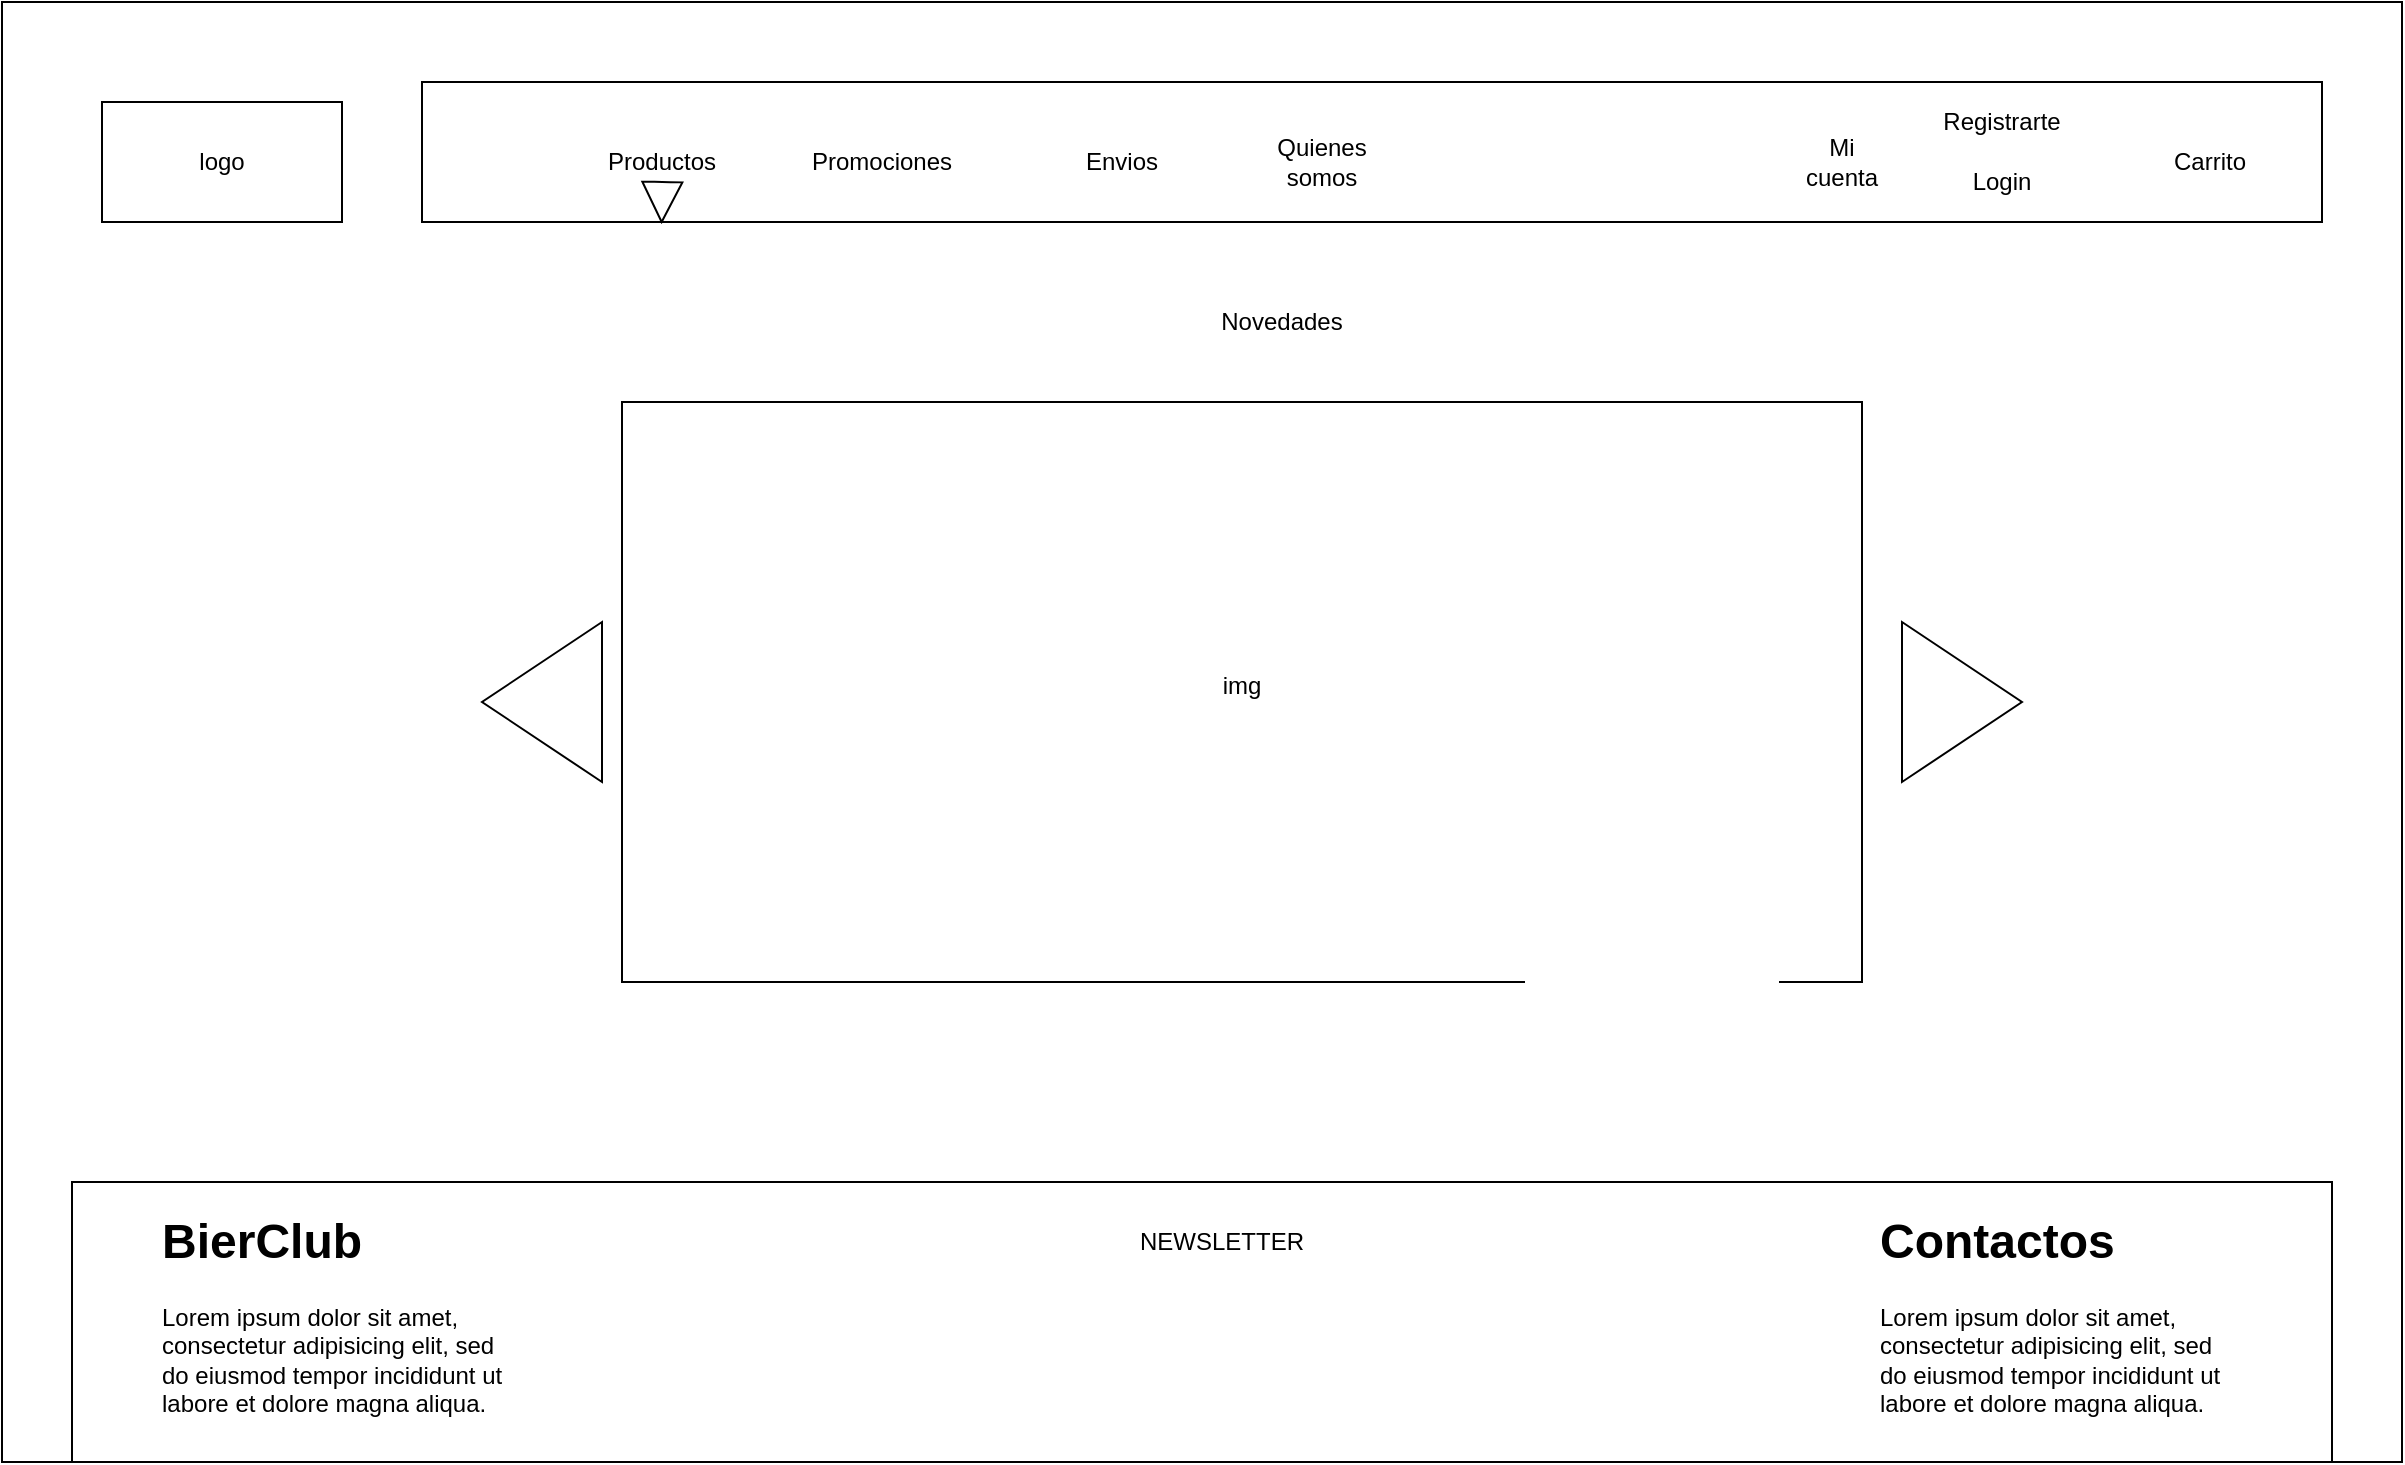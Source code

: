 <mxfile version="13.7.3" type="github" pages="3"><diagram id="BG0jFZCEIFV9mwDypDCe" name="Page-1"><mxGraphModel dx="2249" dy="762" grid="1" gridSize="10" guides="1" tooltips="1" connect="1" arrows="1" fold="1" page="1" pageScale="1" pageWidth="827" pageHeight="1169" math="0" shadow="0"><root><mxCell id="0"/><mxCell id="1" parent="0"/><mxCell id="589lS48BiY-n1jW3vcGF-1" value="" style="rounded=0;whiteSpace=wrap;html=1;direction=west;" vertex="1" parent="1"><mxGeometry x="-670" y="20" width="1200" height="730" as="geometry"/></mxCell><mxCell id="589lS48BiY-n1jW3vcGF-2" value="" style="rounded=0;whiteSpace=wrap;html=1;" vertex="1" parent="1"><mxGeometry x="-620" y="70" width="120" height="60" as="geometry"/></mxCell><mxCell id="589lS48BiY-n1jW3vcGF-3" value="logo" style="text;html=1;strokeColor=none;fillColor=none;align=center;verticalAlign=middle;whiteSpace=wrap;rounded=0;" vertex="1" parent="1"><mxGeometry x="-595" y="82.5" width="70" height="35" as="geometry"/></mxCell><mxCell id="589lS48BiY-n1jW3vcGF-4" value="" style="rounded=0;whiteSpace=wrap;html=1;" vertex="1" parent="1"><mxGeometry x="-460" y="60" width="950" height="70" as="geometry"/></mxCell><mxCell id="589lS48BiY-n1jW3vcGF-7" value="Registrarte" style="text;html=1;strokeColor=none;fillColor=none;align=center;verticalAlign=middle;whiteSpace=wrap;rounded=0;" vertex="1" parent="1"><mxGeometry x="310" y="70" width="40" height="20" as="geometry"/></mxCell><mxCell id="589lS48BiY-n1jW3vcGF-8" value="Login" style="text;html=1;strokeColor=none;fillColor=none;align=center;verticalAlign=middle;whiteSpace=wrap;rounded=0;" vertex="1" parent="1"><mxGeometry x="310" y="100" width="40" height="20" as="geometry"/></mxCell><mxCell id="589lS48BiY-n1jW3vcGF-9" value="Productos" style="text;html=1;strokeColor=none;fillColor=none;align=center;verticalAlign=middle;whiteSpace=wrap;rounded=0;" vertex="1" parent="1"><mxGeometry x="-360" y="90" width="40" height="20" as="geometry"/></mxCell><mxCell id="589lS48BiY-n1jW3vcGF-10" value="Mi cuenta" style="text;html=1;strokeColor=none;fillColor=none;align=center;verticalAlign=middle;whiteSpace=wrap;rounded=0;" vertex="1" parent="1"><mxGeometry x="230" y="90" width="40" height="20" as="geometry"/></mxCell><mxCell id="589lS48BiY-n1jW3vcGF-11" value="Carrito" style="text;html=1;strokeColor=none;fillColor=none;align=center;verticalAlign=middle;whiteSpace=wrap;rounded=0;" vertex="1" parent="1"><mxGeometry x="414" y="90" width="40" height="20" as="geometry"/></mxCell><mxCell id="589lS48BiY-n1jW3vcGF-13" value="Promociones" style="text;html=1;strokeColor=none;fillColor=none;align=center;verticalAlign=middle;whiteSpace=wrap;rounded=0;" vertex="1" parent="1"><mxGeometry x="-250" y="90" width="40" height="20" as="geometry"/></mxCell><mxCell id="589lS48BiY-n1jW3vcGF-14" value="Envios" style="text;html=1;strokeColor=none;fillColor=none;align=center;verticalAlign=middle;whiteSpace=wrap;rounded=0;" vertex="1" parent="1"><mxGeometry x="-130" y="90" width="40" height="20" as="geometry"/></mxCell><mxCell id="589lS48BiY-n1jW3vcGF-16" value="Novedades" style="text;html=1;strokeColor=none;fillColor=none;align=center;verticalAlign=middle;whiteSpace=wrap;rounded=0;" vertex="1" parent="1"><mxGeometry x="-50" y="170" width="40" height="20" as="geometry"/></mxCell><mxCell id="589lS48BiY-n1jW3vcGF-17" value="" style="rounded=0;whiteSpace=wrap;html=1;" vertex="1" parent="1"><mxGeometry x="-360" y="220" width="620" height="290" as="geometry"/></mxCell><mxCell id="589lS48BiY-n1jW3vcGF-18" value="img" style="text;html=1;strokeColor=none;fillColor=none;align=center;verticalAlign=middle;whiteSpace=wrap;rounded=0;" vertex="1" parent="1"><mxGeometry x="-70" y="352" width="40" height="20" as="geometry"/></mxCell><mxCell id="589lS48BiY-n1jW3vcGF-19" value="" style="rounded=0;whiteSpace=wrap;html=1;" vertex="1" parent="1"><mxGeometry x="-635" y="610" width="1130" height="140" as="geometry"/></mxCell><mxCell id="589lS48BiY-n1jW3vcGF-26" value="Quienes somos" style="text;html=1;strokeColor=none;fillColor=none;align=center;verticalAlign=middle;whiteSpace=wrap;rounded=0;" vertex="1" parent="1"><mxGeometry x="-30" y="90" width="40" height="20" as="geometry"/></mxCell><mxCell id="589lS48BiY-n1jW3vcGF-27" value="&lt;h1&gt;BierClub&lt;/h1&gt;&lt;p&gt;Lorem ipsum dolor sit amet, consectetur adipisicing elit, sed do eiusmod tempor incididunt ut labore et dolore magna aliqua.&lt;/p&gt;" style="text;html=1;strokeColor=none;fillColor=none;spacing=5;spacingTop=-20;whiteSpace=wrap;overflow=hidden;rounded=0;" vertex="1" parent="1"><mxGeometry x="-595" y="620" width="190" height="120" as="geometry"/></mxCell><mxCell id="589lS48BiY-n1jW3vcGF-28" value="NEWSLETTER" style="text;html=1;strokeColor=none;fillColor=none;align=center;verticalAlign=middle;whiteSpace=wrap;rounded=0;" vertex="1" parent="1"><mxGeometry x="-80" y="630" width="40" height="20" as="geometry"/></mxCell><mxCell id="589lS48BiY-n1jW3vcGF-29" value="&lt;h1&gt;Contactos&lt;/h1&gt;&lt;p&gt;Lorem ipsum dolor sit amet, consectetur adipisicing elit, sed do eiusmod tempor incididunt ut labore et dolore magna aliqua.&lt;/p&gt;" style="text;html=1;strokeColor=none;fillColor=none;spacing=5;spacingTop=-20;whiteSpace=wrap;overflow=hidden;rounded=0;" vertex="1" parent="1"><mxGeometry x="264" y="620" width="190" height="120" as="geometry"/></mxCell><mxCell id="589lS48BiY-n1jW3vcGF-30" value="" style="triangle;whiteSpace=wrap;html=1;" vertex="1" parent="1"><mxGeometry x="280" y="330" width="60" height="80" as="geometry"/></mxCell><mxCell id="589lS48BiY-n1jW3vcGF-31" value="" style="triangle;whiteSpace=wrap;html=1;rotation=-180;" vertex="1" parent="1"><mxGeometry x="-430" y="330" width="60" height="80" as="geometry"/></mxCell><mxCell id="GX_0jhswiXGs3gCN9ruB-1" value="" style="html=1;shadow=0;dashed=0;align=center;verticalAlign=middle;shape=mxgraph.arrows2.arrow;dy=0.6;dx=40;direction=north;notch=0;rotation=-179;" vertex="1" parent="1"><mxGeometry x="-350" y="110" width="20" height="20" as="geometry"/></mxCell></root></mxGraphModel></diagram><diagram id="2UA5lUnB6_4EVmcxn1_h" name="Page-2"><mxGraphModel dx="2249" dy="762" grid="1" gridSize="10" guides="1" tooltips="1" connect="1" arrows="1" fold="1" page="1" pageScale="1" pageWidth="827" pageHeight="1169" math="0" shadow="0"><root><mxCell id="V-jbAyR8-M4dBIKKFTTF-0"/><mxCell id="V-jbAyR8-M4dBIKKFTTF-1" parent="V-jbAyR8-M4dBIKKFTTF-0"/><mxCell id="ikJOgBZYbwtv8HL3u7bA-0" value="" style="rounded=0;whiteSpace=wrap;html=1;direction=west;" vertex="1" parent="V-jbAyR8-M4dBIKKFTTF-1"><mxGeometry x="-670" y="20" width="1200" height="730" as="geometry"/></mxCell><mxCell id="ikJOgBZYbwtv8HL3u7bA-6" value="Productos" style="text;html=1;strokeColor=none;fillColor=none;align=center;verticalAlign=middle;whiteSpace=wrap;rounded=0;" vertex="1" parent="V-jbAyR8-M4dBIKKFTTF-1"><mxGeometry x="-360" y="90" width="40" height="20" as="geometry"/></mxCell><mxCell id="ikJOgBZYbwtv8HL3u7bA-9" value="Promociones" style="text;html=1;strokeColor=none;fillColor=none;align=center;verticalAlign=middle;whiteSpace=wrap;rounded=0;" vertex="1" parent="V-jbAyR8-M4dBIKKFTTF-1"><mxGeometry x="-250" y="90" width="40" height="20" as="geometry"/></mxCell><mxCell id="ikJOgBZYbwtv8HL3u7bA-10" value="Envios" style="text;html=1;strokeColor=none;fillColor=none;align=center;verticalAlign=middle;whiteSpace=wrap;rounded=0;" vertex="1" parent="V-jbAyR8-M4dBIKKFTTF-1"><mxGeometry x="-130" y="90" width="40" height="20" as="geometry"/></mxCell><mxCell id="ikJOgBZYbwtv8HL3u7bA-14" value="" style="rounded=0;whiteSpace=wrap;html=1;" vertex="1" parent="V-jbAyR8-M4dBIKKFTTF-1"><mxGeometry x="-670" y="610" width="1200" height="140" as="geometry"/></mxCell><mxCell id="ikJOgBZYbwtv8HL3u7bA-15" value="Quienes somos" style="text;html=1;strokeColor=none;fillColor=none;align=center;verticalAlign=middle;whiteSpace=wrap;rounded=0;" vertex="1" parent="V-jbAyR8-M4dBIKKFTTF-1"><mxGeometry x="-30" y="90" width="40" height="20" as="geometry"/></mxCell><mxCell id="ikJOgBZYbwtv8HL3u7bA-17" value="NEWSLETTER" style="text;html=1;strokeColor=none;fillColor=none;align=center;verticalAlign=middle;whiteSpace=wrap;rounded=0;" vertex="1" parent="V-jbAyR8-M4dBIKKFTTF-1"><mxGeometry x="-80" y="630" width="40" height="20" as="geometry"/></mxCell><mxCell id="ikJOgBZYbwtv8HL3u7bA-21" value="" style="shape=actor;whiteSpace=wrap;html=1;" vertex="1" parent="V-jbAyR8-M4dBIKKFTTF-1"><mxGeometry x="224" y="65" width="40" height="60" as="geometry"/></mxCell><mxCell id="ikJOgBZYbwtv8HL3u7bA-22" value="Mi cuenta" style="text;html=1;strokeColor=none;fillColor=none;align=center;verticalAlign=middle;whiteSpace=wrap;rounded=0;" vertex="1" parent="V-jbAyR8-M4dBIKKFTTF-1"><mxGeometry x="224" y="100" width="40" height="20" as="geometry"/></mxCell><mxCell id="ikJOgBZYbwtv8HL3u7bA-23" value="" style="rounded=1;whiteSpace=wrap;html=1;rotation=90;" vertex="1" parent="V-jbAyR8-M4dBIKKFTTF-1"><mxGeometry x="-420" y="180" width="178.75" height="173.13" as="geometry"/></mxCell><mxCell id="ikJOgBZYbwtv8HL3u7bA-24" value="" style="rounded=1;whiteSpace=wrap;html=1;rotation=90;" vertex="1" parent="V-jbAyR8-M4dBIKKFTTF-1"><mxGeometry x="-208.75" y="180" width="178.75" height="173.13" as="geometry"/></mxCell><mxCell id="ikJOgBZYbwtv8HL3u7bA-25" value="" style="rounded=1;whiteSpace=wrap;html=1;rotation=90;" vertex="1" parent="V-jbAyR8-M4dBIKKFTTF-1"><mxGeometry x="10" y="180" width="178.75" height="173.13" as="geometry"/></mxCell><mxCell id="ikJOgBZYbwtv8HL3u7bA-26" value="" style="rounded=1;whiteSpace=wrap;html=1;rotation=90;" vertex="1" parent="V-jbAyR8-M4dBIKKFTTF-1"><mxGeometry x="230" y="180" width="178.75" height="173.13" as="geometry"/></mxCell><mxCell id="ikJOgBZYbwtv8HL3u7bA-30" value="" style="rounded=1;whiteSpace=wrap;html=1;rotation=90;" vertex="1" parent="V-jbAyR8-M4dBIKKFTTF-1"><mxGeometry x="-420" y="390" width="178.75" height="173.13" as="geometry"/></mxCell><mxCell id="ikJOgBZYbwtv8HL3u7bA-31" value="" style="rounded=1;whiteSpace=wrap;html=1;rotation=90;" vertex="1" parent="V-jbAyR8-M4dBIKKFTTF-1"><mxGeometry x="-208.75" y="390" width="178.75" height="173.13" as="geometry"/></mxCell><mxCell id="ikJOgBZYbwtv8HL3u7bA-32" value="" style="rounded=1;whiteSpace=wrap;html=1;rotation=90;" vertex="1" parent="V-jbAyR8-M4dBIKKFTTF-1"><mxGeometry x="10" y="390" width="178.75" height="173.13" as="geometry"/></mxCell><mxCell id="ikJOgBZYbwtv8HL3u7bA-33" value="" style="rounded=1;whiteSpace=wrap;html=1;rotation=90;" vertex="1" parent="V-jbAyR8-M4dBIKKFTTF-1"><mxGeometry x="230" y="390" width="178.75" height="173.13" as="geometry"/></mxCell><mxCell id="ikJOgBZYbwtv8HL3u7bA-34" value="" style="endArrow=none;html=1;entryX=0.75;entryY=0;entryDx=0;entryDy=0;" edge="1" parent="V-jbAyR8-M4dBIKKFTTF-1" target="ikJOgBZYbwtv8HL3u7bA-23"><mxGeometry width="50" height="50" relative="1" as="geometry"><mxPoint x="-420" y="311" as="sourcePoint"/><mxPoint x="-363" y="260" as="targetPoint"/></mxGeometry></mxCell><mxCell id="ikJOgBZYbwtv8HL3u7bA-38" value="" style="endArrow=none;html=1;entryX=0.75;entryY=0;entryDx=0;entryDy=0;" edge="1" parent="V-jbAyR8-M4dBIKKFTTF-1"><mxGeometry width="50" height="50" relative="1" as="geometry"><mxPoint x="-205.94" y="310" as="sourcePoint"/><mxPoint x="-30.0" y="310.253" as="targetPoint"/></mxGeometry></mxCell><mxCell id="ikJOgBZYbwtv8HL3u7bA-39" value="" style="endArrow=none;html=1;entryX=0.75;entryY=0;entryDx=0;entryDy=0;" edge="1" parent="V-jbAyR8-M4dBIKKFTTF-1"><mxGeometry width="50" height="50" relative="1" as="geometry"><mxPoint x="11.41" y="310" as="sourcePoint"/><mxPoint x="187.35" y="310.253" as="targetPoint"/></mxGeometry></mxCell><mxCell id="ikJOgBZYbwtv8HL3u7bA-40" value="" style="endArrow=none;html=1;entryX=0.75;entryY=0;entryDx=0;entryDy=0;" edge="1" parent="V-jbAyR8-M4dBIKKFTTF-1"><mxGeometry width="50" height="50" relative="1" as="geometry"><mxPoint x="232.81" y="310" as="sourcePoint"/><mxPoint x="408.75" y="310.253" as="targetPoint"/></mxGeometry></mxCell><mxCell id="ikJOgBZYbwtv8HL3u7bA-41" value="" style="endArrow=none;html=1;entryX=0.75;entryY=0;entryDx=0;entryDy=0;" edge="1" parent="V-jbAyR8-M4dBIKKFTTF-1"><mxGeometry width="50" height="50" relative="1" as="geometry"><mxPoint x="-420" y="521" as="sourcePoint"/><mxPoint x="-244.06" y="521.253" as="targetPoint"/></mxGeometry></mxCell><mxCell id="ikJOgBZYbwtv8HL3u7bA-42" value="" style="endArrow=none;html=1;entryX=0.75;entryY=0;entryDx=0;entryDy=0;" edge="1" parent="V-jbAyR8-M4dBIKKFTTF-1"><mxGeometry width="50" height="50" relative="1" as="geometry"><mxPoint x="-205.94" y="520" as="sourcePoint"/><mxPoint x="-30" y="520.253" as="targetPoint"/></mxGeometry></mxCell><mxCell id="ikJOgBZYbwtv8HL3u7bA-43" value="" style="endArrow=none;html=1;entryX=0.75;entryY=0;entryDx=0;entryDy=0;" edge="1" parent="V-jbAyR8-M4dBIKKFTTF-1"><mxGeometry width="50" height="50" relative="1" as="geometry"><mxPoint x="11.41" y="520" as="sourcePoint"/><mxPoint x="187.35" y="520.253" as="targetPoint"/></mxGeometry></mxCell><mxCell id="ikJOgBZYbwtv8HL3u7bA-44" value="" style="endArrow=none;html=1;entryX=0.75;entryY=0;entryDx=0;entryDy=0;" edge="1" parent="V-jbAyR8-M4dBIKKFTTF-1"><mxGeometry width="50" height="50" relative="1" as="geometry"><mxPoint x="232.81" y="520" as="sourcePoint"/><mxPoint x="408.75" y="520.253" as="targetPoint"/></mxGeometry></mxCell><mxCell id="ikJOgBZYbwtv8HL3u7bA-45" value="Precio" style="text;html=1;strokeColor=none;fillColor=none;align=center;verticalAlign=middle;whiteSpace=wrap;rounded=0;" vertex="1" parent="V-jbAyR8-M4dBIKKFTTF-1"><mxGeometry x="-360" y="330" width="40" height="20" as="geometry"/></mxCell><mxCell id="ikJOgBZYbwtv8HL3u7bA-46" value="Precio" style="text;html=1;strokeColor=none;fillColor=none;align=center;verticalAlign=middle;whiteSpace=wrap;rounded=0;" vertex="1" parent="V-jbAyR8-M4dBIKKFTTF-1"><mxGeometry x="310" y="330" width="40" height="20" as="geometry"/></mxCell><mxCell id="ikJOgBZYbwtv8HL3u7bA-47" value="Precio" style="text;html=1;strokeColor=none;fillColor=none;align=center;verticalAlign=middle;whiteSpace=wrap;rounded=0;" vertex="1" parent="V-jbAyR8-M4dBIKKFTTF-1"><mxGeometry x="79.38" y="330" width="40" height="20" as="geometry"/></mxCell><mxCell id="ikJOgBZYbwtv8HL3u7bA-49" value="Precio" style="text;html=1;strokeColor=none;fillColor=none;align=center;verticalAlign=middle;whiteSpace=wrap;rounded=0;" vertex="1" parent="V-jbAyR8-M4dBIKKFTTF-1"><mxGeometry x="-139.37" y="330" width="40" height="20" as="geometry"/></mxCell><mxCell id="ikJOgBZYbwtv8HL3u7bA-50" value="Precio" style="text;html=1;strokeColor=none;fillColor=none;align=center;verticalAlign=middle;whiteSpace=wrap;rounded=0;" vertex="1" parent="V-jbAyR8-M4dBIKKFTTF-1"><mxGeometry x="-365" y="540" width="40" height="20" as="geometry"/></mxCell><mxCell id="ikJOgBZYbwtv8HL3u7bA-51" value="Precio" style="text;html=1;strokeColor=none;fillColor=none;align=center;verticalAlign=middle;whiteSpace=wrap;rounded=0;" vertex="1" parent="V-jbAyR8-M4dBIKKFTTF-1"><mxGeometry x="305" y="540" width="40" height="20" as="geometry"/></mxCell><mxCell id="ikJOgBZYbwtv8HL3u7bA-52" value="Precio" style="text;html=1;strokeColor=none;fillColor=none;align=center;verticalAlign=middle;whiteSpace=wrap;rounded=0;" vertex="1" parent="V-jbAyR8-M4dBIKKFTTF-1"><mxGeometry x="74.38" y="540" width="40" height="20" as="geometry"/></mxCell><mxCell id="ikJOgBZYbwtv8HL3u7bA-53" value="Precio" style="text;html=1;strokeColor=none;fillColor=none;align=center;verticalAlign=middle;whiteSpace=wrap;rounded=0;" vertex="1" parent="V-jbAyR8-M4dBIKKFTTF-1"><mxGeometry x="-144.37" y="540" width="40" height="20" as="geometry"/></mxCell><mxCell id="ikJOgBZYbwtv8HL3u7bA-54" value="" style="ellipse;whiteSpace=wrap;html=1;" vertex="1" parent="V-jbAyR8-M4dBIKKFTTF-1"><mxGeometry x="-635" y="55" width="120" height="80" as="geometry"/></mxCell><mxCell id="ikJOgBZYbwtv8HL3u7bA-55" value="" style="line;strokeWidth=2;html=1;" vertex="1" parent="V-jbAyR8-M4dBIKKFTTF-1"><mxGeometry x="-670" y="150" width="1200" height="10" as="geometry"/></mxCell><mxCell id="ikJOgBZYbwtv8HL3u7bA-58" value="" style="rounded=1;whiteSpace=wrap;html=1;" vertex="1" parent="V-jbAyR8-M4dBIKKFTTF-1"><mxGeometry x="290" y="50" width="80" height="80" as="geometry"/></mxCell><mxCell id="ikJOgBZYbwtv8HL3u7bA-4" value="Registrarte" style="text;html=1;strokeColor=none;fillColor=none;align=center;verticalAlign=middle;whiteSpace=wrap;rounded=0;" vertex="1" parent="V-jbAyR8-M4dBIKKFTTF-1"><mxGeometry x="310" y="70" width="40" height="20" as="geometry"/></mxCell><mxCell id="ikJOgBZYbwtv8HL3u7bA-5" value="Login" style="text;html=1;strokeColor=none;fillColor=none;align=center;verticalAlign=middle;whiteSpace=wrap;rounded=0;" vertex="1" parent="V-jbAyR8-M4dBIKKFTTF-1"><mxGeometry x="310" y="100" width="40" height="20" as="geometry"/></mxCell><mxCell id="ikJOgBZYbwtv8HL3u7bA-59" value="" style="endArrow=none;html=1;" edge="1" parent="V-jbAyR8-M4dBIKKFTTF-1"><mxGeometry width="50" height="50" relative="1" as="geometry"><mxPoint x="290.0" y="99" as="sourcePoint"/><mxPoint x="370" y="99" as="targetPoint"/></mxGeometry></mxCell><mxCell id="ikJOgBZYbwtv8HL3u7bA-60" value="" style="ellipse;whiteSpace=wrap;html=1;" vertex="1" parent="V-jbAyR8-M4dBIKKFTTF-1"><mxGeometry x="390" y="55" width="120" height="80" as="geometry"/></mxCell><mxCell id="ikJOgBZYbwtv8HL3u7bA-8" value="Img Carrito" style="text;html=1;strokeColor=none;fillColor=none;align=center;verticalAlign=middle;whiteSpace=wrap;rounded=0;" vertex="1" parent="V-jbAyR8-M4dBIKKFTTF-1"><mxGeometry x="430" y="85" width="40" height="20" as="geometry"/></mxCell><mxCell id="ikJOgBZYbwtv8HL3u7bA-61" value="" style="html=1;shadow=0;dashed=0;align=center;verticalAlign=middle;shape=mxgraph.arrows2.arrow;dy=0.6;dx=40;direction=north;notch=0;rotation=-179;" vertex="1" parent="V-jbAyR8-M4dBIKKFTTF-1"><mxGeometry x="-355" y="115" width="20" height="20" as="geometry"/></mxCell><mxCell id="ikJOgBZYbwtv8HL3u7bA-63" value="" style="rounded=1;whiteSpace=wrap;html=1;" vertex="1" parent="V-jbAyR8-M4dBIKKFTTF-1"><mxGeometry x="-600" y="620" width="210" height="110" as="geometry"/></mxCell><mxCell id="ikJOgBZYbwtv8HL3u7bA-16" value="&lt;h1&gt;BierClub&lt;/h1&gt;&lt;p&gt;Lorem ipsum dolor sit amet, consectetur adipisicing elit, sed do eiusmod tempor incididunt ut labore et dolore magna aliqua.&lt;/p&gt;" style="text;html=1;strokeColor=none;fillColor=none;spacing=5;spacingTop=-20;whiteSpace=wrap;overflow=hidden;rounded=0;" vertex="1" parent="V-jbAyR8-M4dBIKKFTTF-1"><mxGeometry x="-595" y="620" width="190" height="120" as="geometry"/></mxCell><mxCell id="ikJOgBZYbwtv8HL3u7bA-64" value="" style="rounded=1;whiteSpace=wrap;html=1;" vertex="1" parent="V-jbAyR8-M4dBIKKFTTF-1"><mxGeometry x="-219.37" y="660" width="329.37" height="30" as="geometry"/></mxCell><mxCell id="ikJOgBZYbwtv8HL3u7bA-65" value="" style="rounded=1;whiteSpace=wrap;html=1;" vertex="1" parent="V-jbAyR8-M4dBIKKFTTF-1"><mxGeometry x="259.38" y="620" width="220.62" height="110" as="geometry"/></mxCell><mxCell id="ikJOgBZYbwtv8HL3u7bA-18" value="&lt;h1&gt;Contactos&lt;/h1&gt;&lt;p&gt;Lorem ipsum dolor sit amet, consectetur adipisicing elit, sed do eiusmod tempor incididunt ut labore et dolore magna aliqua.&lt;/p&gt;" style="text;html=1;strokeColor=none;fillColor=none;spacing=5;spacingTop=-20;whiteSpace=wrap;overflow=hidden;rounded=0;" vertex="1" parent="V-jbAyR8-M4dBIKKFTTF-1"><mxGeometry x="264" y="620" width="190" height="120" as="geometry"/></mxCell><mxCell id="rRYeFZMNDQfGXmy6fUeA-0" value="img logo" style="text;html=1;strokeColor=none;fillColor=none;align=center;verticalAlign=middle;whiteSpace=wrap;rounded=0;" vertex="1" parent="V-jbAyR8-M4dBIKKFTTF-1"><mxGeometry x="-595" y="85" width="40" height="20" as="geometry"/></mxCell></root></mxGraphModel></diagram><diagram id="L94S5Pws6cRvEanTJl3l" name="Page-3"><mxGraphModel dx="2500" dy="896" grid="1" gridSize="10" guides="1" tooltips="1" connect="1" arrows="1" fold="1" page="1" pageScale="1" pageWidth="827" pageHeight="1169" math="0" shadow="0"><root><mxCell id="-IeSadfAtOniTE9cs8pw-0"/><mxCell id="-IeSadfAtOniTE9cs8pw-1" parent="-IeSadfAtOniTE9cs8pw-0"/><mxCell id="Wdn8A_iho1azzuehMDy3-0" value="" style="rounded=0;whiteSpace=wrap;html=1;direction=west;" vertex="1" parent="-IeSadfAtOniTE9cs8pw-1"><mxGeometry x="-670" y="20" width="1200" height="730" as="geometry"/></mxCell><mxCell id="Wdn8A_iho1azzuehMDy3-1" value="Productos" style="text;html=1;strokeColor=none;fillColor=none;align=center;verticalAlign=middle;whiteSpace=wrap;rounded=0;" vertex="1" parent="-IeSadfAtOniTE9cs8pw-1"><mxGeometry x="-360" y="90" width="40" height="20" as="geometry"/></mxCell><mxCell id="Wdn8A_iho1azzuehMDy3-2" value="Promociones" style="text;html=1;strokeColor=none;fillColor=none;align=center;verticalAlign=middle;whiteSpace=wrap;rounded=0;" vertex="1" parent="-IeSadfAtOniTE9cs8pw-1"><mxGeometry x="-250" y="90" width="40" height="20" as="geometry"/></mxCell><mxCell id="Wdn8A_iho1azzuehMDy3-3" value="Envios" style="text;html=1;strokeColor=none;fillColor=none;align=center;verticalAlign=middle;whiteSpace=wrap;rounded=0;" vertex="1" parent="-IeSadfAtOniTE9cs8pw-1"><mxGeometry x="-130" y="90" width="40" height="20" as="geometry"/></mxCell><mxCell id="Wdn8A_iho1azzuehMDy3-4" value="" style="rounded=0;whiteSpace=wrap;html=1;" vertex="1" parent="-IeSadfAtOniTE9cs8pw-1"><mxGeometry x="-670" y="660" width="1200" height="320" as="geometry"/></mxCell><mxCell id="Wdn8A_iho1azzuehMDy3-5" value="Quienes somos" style="text;html=1;strokeColor=none;fillColor=none;align=center;verticalAlign=middle;whiteSpace=wrap;rounded=0;" vertex="1" parent="-IeSadfAtOniTE9cs8pw-1"><mxGeometry x="-30" y="90" width="40" height="20" as="geometry"/></mxCell><mxCell id="Wdn8A_iho1azzuehMDy3-6" value="NEWSLETTER" style="text;html=1;strokeColor=none;fillColor=none;align=center;verticalAlign=middle;whiteSpace=wrap;rounded=0;fontSize=22;" vertex="1" parent="-IeSadfAtOniTE9cs8pw-1"><mxGeometry x="-74.68" y="690" width="40" height="20" as="geometry"/></mxCell><mxCell id="Wdn8A_iho1azzuehMDy3-7" value="" style="shape=actor;whiteSpace=wrap;html=1;" vertex="1" parent="-IeSadfAtOniTE9cs8pw-1"><mxGeometry x="224" y="65" width="40" height="60" as="geometry"/></mxCell><mxCell id="Wdn8A_iho1azzuehMDy3-8" value="Mi cuenta" style="text;html=1;strokeColor=none;fillColor=none;align=center;verticalAlign=middle;whiteSpace=wrap;rounded=0;" vertex="1" parent="-IeSadfAtOniTE9cs8pw-1"><mxGeometry x="224" y="100" width="40" height="20" as="geometry"/></mxCell><mxCell id="Wdn8A_iho1azzuehMDy3-13" value="" style="rounded=1;whiteSpace=wrap;html=1;rotation=90;" vertex="1" parent="-IeSadfAtOniTE9cs8pw-1"><mxGeometry x="-469.06" y="470" width="178.75" height="173.13" as="geometry"/></mxCell><mxCell id="Wdn8A_iho1azzuehMDy3-14" value="" style="rounded=1;whiteSpace=wrap;html=1;rotation=90;" vertex="1" parent="-IeSadfAtOniTE9cs8pw-1"><mxGeometry x="-257.81" y="470" width="178.75" height="173.13" as="geometry"/></mxCell><mxCell id="Wdn8A_iho1azzuehMDy3-15" value="" style="rounded=1;whiteSpace=wrap;html=1;rotation=90;" vertex="1" parent="-IeSadfAtOniTE9cs8pw-1"><mxGeometry x="-39.06" y="470" width="178.75" height="173.13" as="geometry"/></mxCell><mxCell id="Wdn8A_iho1azzuehMDy3-16" value="" style="rounded=1;whiteSpace=wrap;html=1;rotation=90;" vertex="1" parent="-IeSadfAtOniTE9cs8pw-1"><mxGeometry x="180.94" y="470" width="178.75" height="173.13" as="geometry"/></mxCell><mxCell id="Wdn8A_iho1azzuehMDy3-21" value="" style="endArrow=none;html=1;entryX=0.75;entryY=0;entryDx=0;entryDy=0;" edge="1" parent="-IeSadfAtOniTE9cs8pw-1"><mxGeometry width="50" height="50" relative="1" as="geometry"><mxPoint x="-469.06" y="601" as="sourcePoint"/><mxPoint x="-293.12" y="601.253" as="targetPoint"/></mxGeometry></mxCell><mxCell id="Wdn8A_iho1azzuehMDy3-22" value="" style="endArrow=none;html=1;entryX=0.75;entryY=0;entryDx=0;entryDy=0;" edge="1" parent="-IeSadfAtOniTE9cs8pw-1"><mxGeometry width="50" height="50" relative="1" as="geometry"><mxPoint x="-255.0" y="600" as="sourcePoint"/><mxPoint x="-79.06" y="600.253" as="targetPoint"/></mxGeometry></mxCell><mxCell id="Wdn8A_iho1azzuehMDy3-23" value="" style="endArrow=none;html=1;entryX=0.75;entryY=0;entryDx=0;entryDy=0;" edge="1" parent="-IeSadfAtOniTE9cs8pw-1"><mxGeometry width="50" height="50" relative="1" as="geometry"><mxPoint x="-37.65" y="600" as="sourcePoint"/><mxPoint x="138.29" y="600.253" as="targetPoint"/></mxGeometry></mxCell><mxCell id="Wdn8A_iho1azzuehMDy3-24" value="" style="endArrow=none;html=1;entryX=0.75;entryY=0;entryDx=0;entryDy=0;" edge="1" parent="-IeSadfAtOniTE9cs8pw-1"><mxGeometry width="50" height="50" relative="1" as="geometry"><mxPoint x="183.75" y="600" as="sourcePoint"/><mxPoint x="359.69" y="600.253" as="targetPoint"/></mxGeometry></mxCell><mxCell id="Wdn8A_iho1azzuehMDy3-29" value="Precio" style="text;html=1;strokeColor=none;fillColor=none;align=center;verticalAlign=middle;whiteSpace=wrap;rounded=0;" vertex="1" parent="-IeSadfAtOniTE9cs8pw-1"><mxGeometry x="-414.06" y="620" width="40" height="20" as="geometry"/></mxCell><mxCell id="Wdn8A_iho1azzuehMDy3-30" value="Precio" style="text;html=1;strokeColor=none;fillColor=none;align=center;verticalAlign=middle;whiteSpace=wrap;rounded=0;" vertex="1" parent="-IeSadfAtOniTE9cs8pw-1"><mxGeometry x="255.94" y="620" width="40" height="20" as="geometry"/></mxCell><mxCell id="Wdn8A_iho1azzuehMDy3-31" value="Precio" style="text;html=1;strokeColor=none;fillColor=none;align=center;verticalAlign=middle;whiteSpace=wrap;rounded=0;" vertex="1" parent="-IeSadfAtOniTE9cs8pw-1"><mxGeometry x="25.32" y="620" width="40" height="20" as="geometry"/></mxCell><mxCell id="Wdn8A_iho1azzuehMDy3-32" value="Precio" style="text;html=1;strokeColor=none;fillColor=none;align=center;verticalAlign=middle;whiteSpace=wrap;rounded=0;" vertex="1" parent="-IeSadfAtOniTE9cs8pw-1"><mxGeometry x="-193.43" y="620" width="40" height="20" as="geometry"/></mxCell><mxCell id="Wdn8A_iho1azzuehMDy3-33" value="" style="ellipse;whiteSpace=wrap;html=1;" vertex="1" parent="-IeSadfAtOniTE9cs8pw-1"><mxGeometry x="-635" y="55" width="120" height="80" as="geometry"/></mxCell><mxCell id="Wdn8A_iho1azzuehMDy3-34" value="" style="line;strokeWidth=2;html=1;" vertex="1" parent="-IeSadfAtOniTE9cs8pw-1"><mxGeometry x="-670" y="150" width="1200" height="10" as="geometry"/></mxCell><mxCell id="Wdn8A_iho1azzuehMDy3-35" value="" style="rounded=1;whiteSpace=wrap;html=1;" vertex="1" parent="-IeSadfAtOniTE9cs8pw-1"><mxGeometry x="290" y="50" width="80" height="80" as="geometry"/></mxCell><mxCell id="Wdn8A_iho1azzuehMDy3-36" value="Registrarte" style="text;html=1;strokeColor=none;fillColor=none;align=center;verticalAlign=middle;whiteSpace=wrap;rounded=0;" vertex="1" parent="-IeSadfAtOniTE9cs8pw-1"><mxGeometry x="310" y="70" width="40" height="20" as="geometry"/></mxCell><mxCell id="Wdn8A_iho1azzuehMDy3-37" value="Login" style="text;html=1;strokeColor=none;fillColor=none;align=center;verticalAlign=middle;whiteSpace=wrap;rounded=0;" vertex="1" parent="-IeSadfAtOniTE9cs8pw-1"><mxGeometry x="310" y="100" width="40" height="20" as="geometry"/></mxCell><mxCell id="Wdn8A_iho1azzuehMDy3-38" value="" style="endArrow=none;html=1;" edge="1" parent="-IeSadfAtOniTE9cs8pw-1"><mxGeometry width="50" height="50" relative="1" as="geometry"><mxPoint x="290" y="99" as="sourcePoint"/><mxPoint x="370" y="99" as="targetPoint"/></mxGeometry></mxCell><mxCell id="Wdn8A_iho1azzuehMDy3-39" value="" style="ellipse;whiteSpace=wrap;html=1;" vertex="1" parent="-IeSadfAtOniTE9cs8pw-1"><mxGeometry x="390" y="55" width="120" height="80" as="geometry"/></mxCell><mxCell id="Wdn8A_iho1azzuehMDy3-40" value="Img Carrito" style="text;html=1;strokeColor=none;fillColor=none;align=center;verticalAlign=middle;whiteSpace=wrap;rounded=0;" vertex="1" parent="-IeSadfAtOniTE9cs8pw-1"><mxGeometry x="430" y="85" width="40" height="20" as="geometry"/></mxCell><mxCell id="Wdn8A_iho1azzuehMDy3-41" value="" style="html=1;shadow=0;dashed=0;align=center;verticalAlign=middle;shape=mxgraph.arrows2.arrow;dy=0.6;dx=40;direction=north;notch=0;rotation=-179;" vertex="1" parent="-IeSadfAtOniTE9cs8pw-1"><mxGeometry x="-355" y="115" width="20" height="20" as="geometry"/></mxCell><mxCell id="Wdn8A_iho1azzuehMDy3-43" value="&lt;h1&gt;BierClub&lt;/h1&gt;&lt;p&gt;Lorem ipsum dolor sit amet, consectetur adipisicing elit, sed do eiusmod tempor incididunt ut labore et dolore magna aliqua.&lt;/p&gt;" style="text;html=1;strokeColor=none;fillColor=none;spacing=5;spacingTop=-20;whiteSpace=wrap;overflow=hidden;rounded=0;" vertex="1" parent="-IeSadfAtOniTE9cs8pw-1"><mxGeometry x="-590" y="840" width="190" height="120" as="geometry"/></mxCell><mxCell id="Wdn8A_iho1azzuehMDy3-44" value="" style="rounded=1;whiteSpace=wrap;html=1;" vertex="1" parent="-IeSadfAtOniTE9cs8pw-1"><mxGeometry x="-284.68" y="750" width="460" height="40" as="geometry"/></mxCell><mxCell id="Wdn8A_iho1azzuehMDy3-46" value="&lt;h1&gt;Contactos&lt;/h1&gt;&lt;p&gt;Lorem ipsum dolor sit amet, consectetur adipisicing elit, sed do eiusmod tempor incididunt ut labore et dolore magna aliqua.&lt;/p&gt;" style="text;html=1;strokeColor=none;fillColor=none;spacing=5;spacingTop=-20;whiteSpace=wrap;overflow=hidden;rounded=0;" vertex="1" parent="-IeSadfAtOniTE9cs8pw-1"><mxGeometry x="264" y="840" width="190" height="120" as="geometry"/></mxCell><mxCell id="WilaUtUYlKyJWlI7sDcG-0" value="" style="line;strokeWidth=2;html=1;" vertex="1" parent="-IeSadfAtOniTE9cs8pw-1"><mxGeometry x="-670" y="820" width="1200" height="10" as="geometry"/></mxCell><mxCell id="WilaUtUYlKyJWlI7sDcG-5" value="SEGUINOS" style="text;html=1;strokeColor=none;fillColor=none;align=center;verticalAlign=middle;whiteSpace=wrap;rounded=0;fontSize=22;" vertex="1" parent="-IeSadfAtOniTE9cs8pw-1"><mxGeometry x="-85" y="860" width="40" height="20" as="geometry"/></mxCell><mxCell id="WilaUtUYlKyJWlI7sDcG-6" value="face" style="text;html=1;strokeColor=none;fillColor=none;align=center;verticalAlign=middle;whiteSpace=wrap;rounded=0;fontSize=22;" vertex="1" parent="-IeSadfAtOniTE9cs8pw-1"><mxGeometry x="-135" y="910" width="40" height="20" as="geometry"/></mxCell><mxCell id="WilaUtUYlKyJWlI7sDcG-7" value="ig" style="text;html=1;strokeColor=none;fillColor=none;align=center;verticalAlign=middle;whiteSpace=wrap;rounded=0;fontSize=22;" vertex="1" parent="-IeSadfAtOniTE9cs8pw-1"><mxGeometry x="-85" y="910" width="40" height="20" as="geometry"/></mxCell><mxCell id="WilaUtUYlKyJWlI7sDcG-8" value="wpp" style="text;html=1;strokeColor=none;fillColor=none;align=center;verticalAlign=middle;whiteSpace=wrap;rounded=0;fontSize=22;" vertex="1" parent="-IeSadfAtOniTE9cs8pw-1"><mxGeometry x="-25.0" y="910" width="40" height="20" as="geometry"/></mxCell><mxCell id="RJlw6gQgBoNPEWVoEPUp-0" value="" style="rounded=0;whiteSpace=wrap;html=1;fontSize=22;" vertex="1" parent="-IeSadfAtOniTE9cs8pw-1"><mxGeometry x="-670" y="150" width="1200" height="300" as="geometry"/></mxCell><mxCell id="RJlw6gQgBoNPEWVoEPUp-1" value="img" style="text;html=1;strokeColor=none;fillColor=none;align=center;verticalAlign=middle;whiteSpace=wrap;rounded=0;fontSize=22;" vertex="1" parent="-IeSadfAtOniTE9cs8pw-1"><mxGeometry x="-95" y="290" width="40" height="20" as="geometry"/></mxCell><mxCell id="RJlw6gQgBoNPEWVoEPUp-2" value="" style="ellipse;whiteSpace=wrap;html=1;fontSize=22;" vertex="1" parent="-IeSadfAtOniTE9cs8pw-1"><mxGeometry x="-100" y="430" width="10" height="10" as="geometry"/></mxCell><mxCell id="RJlw6gQgBoNPEWVoEPUp-3" value="" style="ellipse;whiteSpace=wrap;html=1;fontSize=22;" vertex="1" parent="-IeSadfAtOniTE9cs8pw-1"><mxGeometry x="-80" y="430" width="10" height="10" as="geometry"/></mxCell><mxCell id="RJlw6gQgBoNPEWVoEPUp-4" value="" style="ellipse;whiteSpace=wrap;html=1;fontSize=22;" vertex="1" parent="-IeSadfAtOniTE9cs8pw-1"><mxGeometry x="-59.68" y="430" width="10" height="10" as="geometry"/></mxCell><mxCell id="RJlw6gQgBoNPEWVoEPUp-7" value="" style="triangle;whiteSpace=wrap;html=1;fontSize=22;" vertex="1" parent="-IeSadfAtOniTE9cs8pw-1"><mxGeometry x="454" y="290" width="30" height="30" as="geometry"/></mxCell><mxCell id="RJlw6gQgBoNPEWVoEPUp-8" value="" style="triangle;whiteSpace=wrap;html=1;fontSize=22;rotation=-180;" vertex="1" parent="-IeSadfAtOniTE9cs8pw-1"><mxGeometry x="-630" y="285" width="30" height="30" as="geometry"/></mxCell><mxCell id="RJlw6gQgBoNPEWVoEPUp-9" value="" style="rounded=1;whiteSpace=wrap;html=1;fontSize=22;" vertex="1" parent="-IeSadfAtOniTE9cs8pw-1"><mxGeometry x="510" y="460" width="11" height="60" as="geometry"/></mxCell><mxCell id="RJlw6gQgBoNPEWVoEPUp-10" value="logo" style="text;html=1;strokeColor=none;fillColor=none;align=center;verticalAlign=middle;whiteSpace=wrap;rounded=0;fontSize=22;" vertex="1" parent="-IeSadfAtOniTE9cs8pw-1"><mxGeometry x="-595" y="85" width="40" height="20" as="geometry"/></mxCell></root></mxGraphModel></diagram></mxfile>